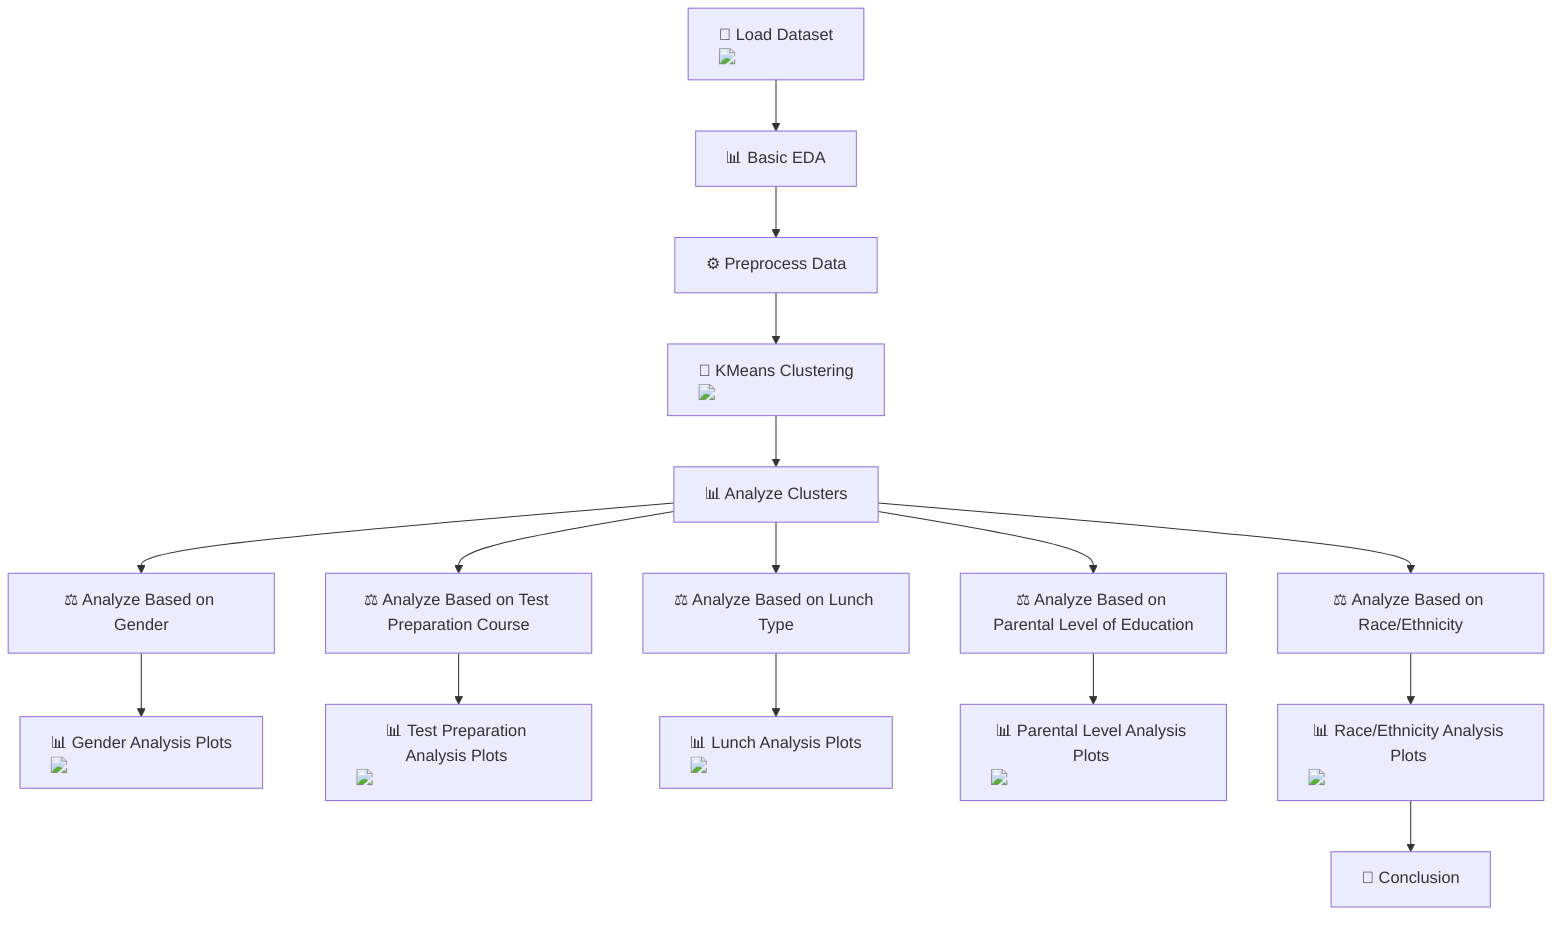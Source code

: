 graph TD
    A["📂 Load Dataset <img src='icons/file.svg'/>"] --> B["📊 Basic EDA"]
    B --> C["⚙️ Preprocess Data"]
    C --> D["🧮 KMeans Clustering <img src='dummy_plots/lineplot_template.svg'/>"]
    D --> E["📊 Analyze Clusters"]
    E --> F["⚖️ Analyze Based on Gender"]
    F --> G["📊 Gender Analysis Plots <img src='dummy_plots/barplot_template.svg'/>"]
    E --> H["⚖️ Analyze Based on Test Preparation Course"]
    H --> I["📊 Test Preparation Analysis Plots <img src='dummy_plots/barplot_template.svg'/>"]
    E --> J["⚖️ Analyze Based on Lunch Type"]
    J --> K["📊 Lunch Analysis Plots <img src='dummy_plots/barplot_template.svg'/>"]
    E --> L["⚖️ Analyze Based on Parental Level of Education"]
    L --> M["📊 Parental Level Analysis Plots <img src='dummy_plots/barplot_template.svg'/>"]
    E --> N["⚖️ Analyze Based on Race/Ethnicity"]
    N --> O["📊 Race/Ethnicity Analysis Plots <img src='dummy_plots/barplot_template.svg'/>"]
    O --> P["📌 Conclusion"]